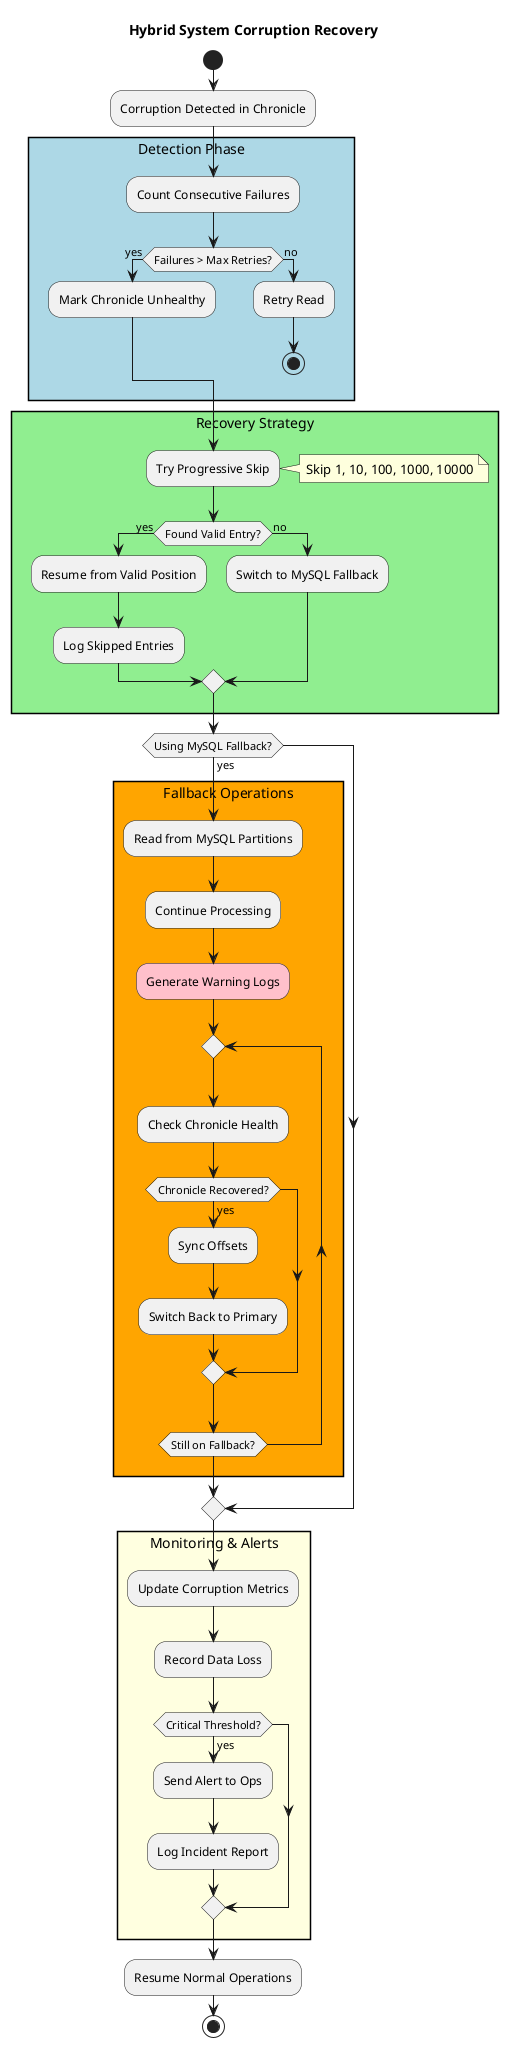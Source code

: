 @startuml
title Hybrid System Corruption Recovery

start

:Corruption Detected in Chronicle;

rectangle "Detection Phase" #LightBlue {
  :Count Consecutive Failures;
  if (Failures > Max Retries?) then (yes)
    :Mark Chronicle Unhealthy;
  else (no)
    :Retry Read;
    stop
  endif
}

rectangle "Recovery Strategy" #LightGreen {
  :Try Progressive Skip;
  note right: Skip 1, 10, 100, 1000, 10000
  
  if (Found Valid Entry?) then (yes)
    :Resume from Valid Position;
    :Log Skipped Entries;
  else (no)
    :Switch to MySQL Fallback;
  endif
}

if (Using MySQL Fallback?) then (yes)
  rectangle "Fallback Operations" #Orange {
    :Read from MySQL Partitions;
    :Continue Processing;
    #pink:Generate Warning Logs;
    
    repeat
      :Check Chronicle Health;
      if (Chronicle Recovered?) then (yes)
        :Sync Offsets;
        :Switch Back to Primary;
      endif
    repeat while (Still on Fallback?)
  }
endif

rectangle "Monitoring & Alerts" #LightYellow {
  :Update Corruption Metrics;
  :Record Data Loss;
  if (Critical Threshold?) then (yes)
    :Send Alert to Ops;
    :Log Incident Report;
  endif
}

:Resume Normal Operations;

stop

@enduml